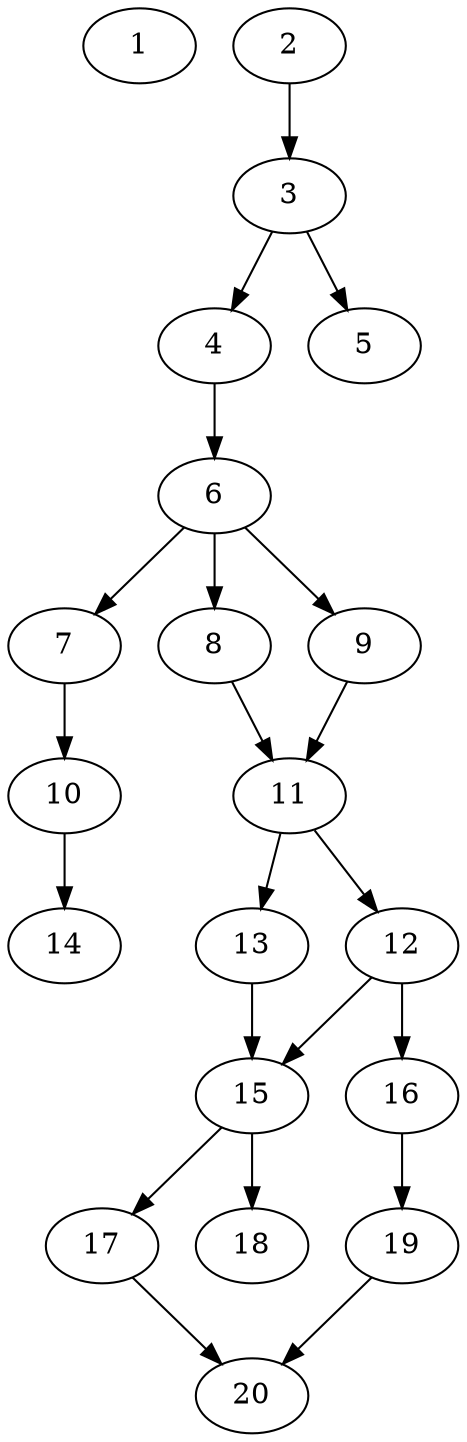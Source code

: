 // DAG automatically generated by daggen at Sat Jul 27 15:35:20 2019
// ./daggen --dot -n 20 --ccr 0.5 --fat 0.4 --regular 0.5 --density 0.5 --mindata 5242880 --maxdata 52428800 
digraph G {
  1 [size="56049664", alpha="0.12", expect_size="28024832"] 
  2 [size="35864576", alpha="0.00", expect_size="17932288"] 
  2 -> 3 [size ="17932288"]
  3 [size="10901504", alpha="0.14", expect_size="5450752"] 
  3 -> 4 [size ="5450752"]
  3 -> 5 [size ="5450752"]
  4 [size="51761152", alpha="0.10", expect_size="25880576"] 
  4 -> 6 [size ="25880576"]
  5 [size="29941760", alpha="0.05", expect_size="14970880"] 
  6 [size="13989888", alpha="0.05", expect_size="6994944"] 
  6 -> 7 [size ="6994944"]
  6 -> 8 [size ="6994944"]
  6 -> 9 [size ="6994944"]
  7 [size="52840448", alpha="0.08", expect_size="26420224"] 
  7 -> 10 [size ="26420224"]
  8 [size="72525824", alpha="0.16", expect_size="36262912"] 
  8 -> 11 [size ="36262912"]
  9 [size="79026176", alpha="0.04", expect_size="39513088"] 
  9 -> 11 [size ="39513088"]
  10 [size="56401920", alpha="0.16", expect_size="28200960"] 
  10 -> 14 [size ="28200960"]
  11 [size="41355264", alpha="0.16", expect_size="20677632"] 
  11 -> 12 [size ="20677632"]
  11 -> 13 [size ="20677632"]
  12 [size="96065536", alpha="0.13", expect_size="48032768"] 
  12 -> 15 [size ="48032768"]
  12 -> 16 [size ="48032768"]
  13 [size="98373632", alpha="0.20", expect_size="49186816"] 
  13 -> 15 [size ="49186816"]
  14 [size="68669440", alpha="0.00", expect_size="34334720"] 
  15 [size="20557824", alpha="0.18", expect_size="10278912"] 
  15 -> 17 [size ="10278912"]
  15 -> 18 [size ="10278912"]
  16 [size="46331904", alpha="0.06", expect_size="23165952"] 
  16 -> 19 [size ="23165952"]
  17 [size="70989824", alpha="0.07", expect_size="35494912"] 
  17 -> 20 [size ="35494912"]
  18 [size="12220416", alpha="0.12", expect_size="6110208"] 
  19 [size="87506944", alpha="0.12", expect_size="43753472"] 
  19 -> 20 [size ="43753472"]
  20 [size="104591360", alpha="0.20", expect_size="52295680"] 
}
